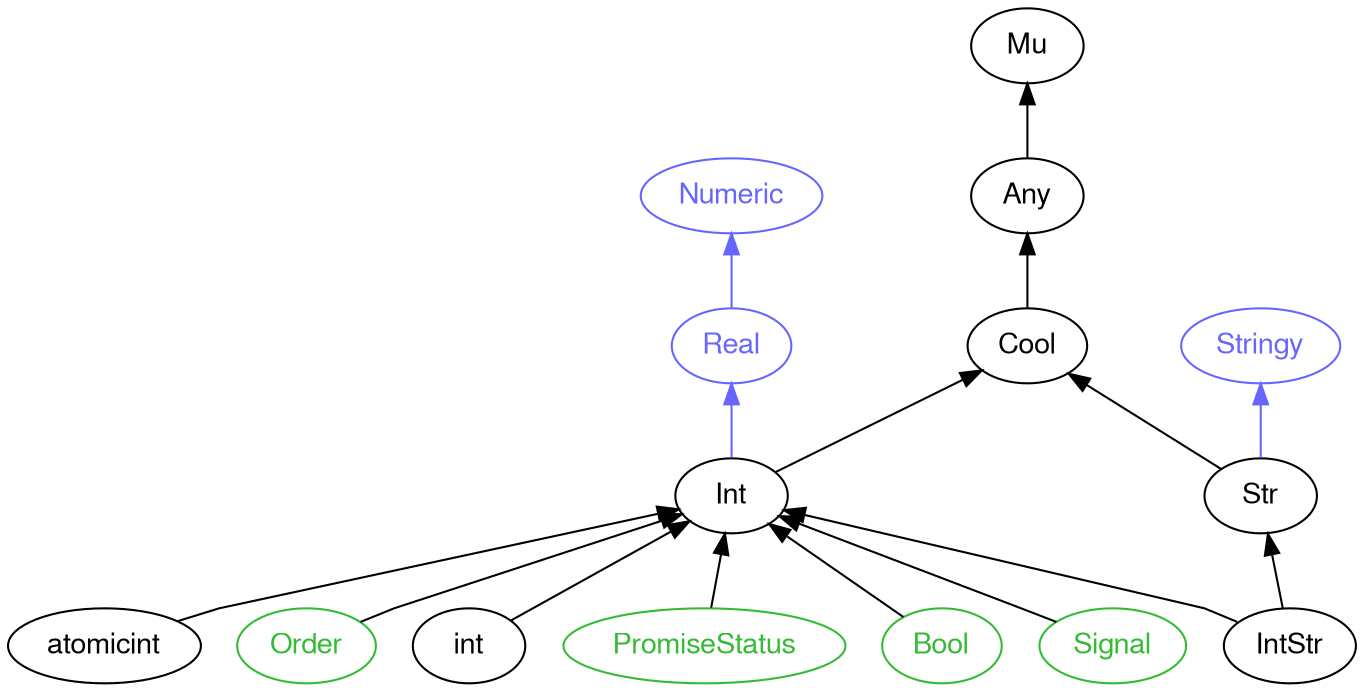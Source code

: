 digraph "perl6-type-graph" {
    rankdir=BT;
    splines=polyline;
    overlap=false; 
    // Types
    "Int" [color="#000000", fontcolor="#000000", href="/type/Int", fontname="FreeSans"];
    "Mu" [color="#000000", fontcolor="#000000", href="/type/Mu", fontname="FreeSans"];
    "Any" [color="#000000", fontcolor="#000000", href="/type/Any", fontname="FreeSans"];
    "Cool" [color="#000000", fontcolor="#000000", href="/type/Cool", fontname="FreeSans"];
    "Numeric" [color="#6666FF", fontcolor="#6666FF", href="/type/Numeric", fontname="FreeSans"];
    "Real" [color="#6666FF", fontcolor="#6666FF", href="/type/Real", fontname="FreeSans"];
    "Stringy" [color="#6666FF", fontcolor="#6666FF", href="/type/Stringy", fontname="FreeSans"];
    "Str" [color="#000000", fontcolor="#000000", href="/type/Str", fontname="FreeSans"];
    "IntStr" [color="#000000", fontcolor="#000000", href="/type/IntStr", fontname="FreeSans"];
    "atomicint" [color="#000000", fontcolor="#000000", href="/type/atomicint", fontname="FreeSans"];
    "Order" [color="#33BB33", fontcolor="#33BB33", href="/type/Order", fontname="FreeSans"];
    "int" [color="#000000", fontcolor="#000000", href="/type/int", fontname="FreeSans"];
    "PromiseStatus" [color="#33BB33", fontcolor="#33BB33", href="/type/PromiseStatus", fontname="FreeSans"];
    "Bool" [color="#33BB33", fontcolor="#33BB33", href="/type/Bool", fontname="FreeSans"];
    "Signal" [color="#33BB33", fontcolor="#33BB33", href="/type/Signal", fontname="FreeSans"];

    // Superclasses
    "Int" -> "Cool" [color="#000000"];
    "Any" -> "Mu" [color="#000000"];
    "Cool" -> "Any" [color="#000000"];
    "Str" -> "Cool" [color="#000000"];
    "IntStr" -> "Int" [color="#000000"];
    "IntStr" -> "Str" [color="#000000"];
    "atomicint" -> "Int" [color="#000000"];
    "Order" -> "Int" [color="#000000"];
    "int" -> "Int" [color="#000000"];
    "PromiseStatus" -> "Int" [color="#000000"];
    "Bool" -> "Int" [color="#000000"];
    "Signal" -> "Int" [color="#000000"];

    // Roles
    "Int" -> "Real" [color="#6666FF"];
    "Real" -> "Numeric" [color="#6666FF"];
    "Str" -> "Stringy" [color="#6666FF"];
}
